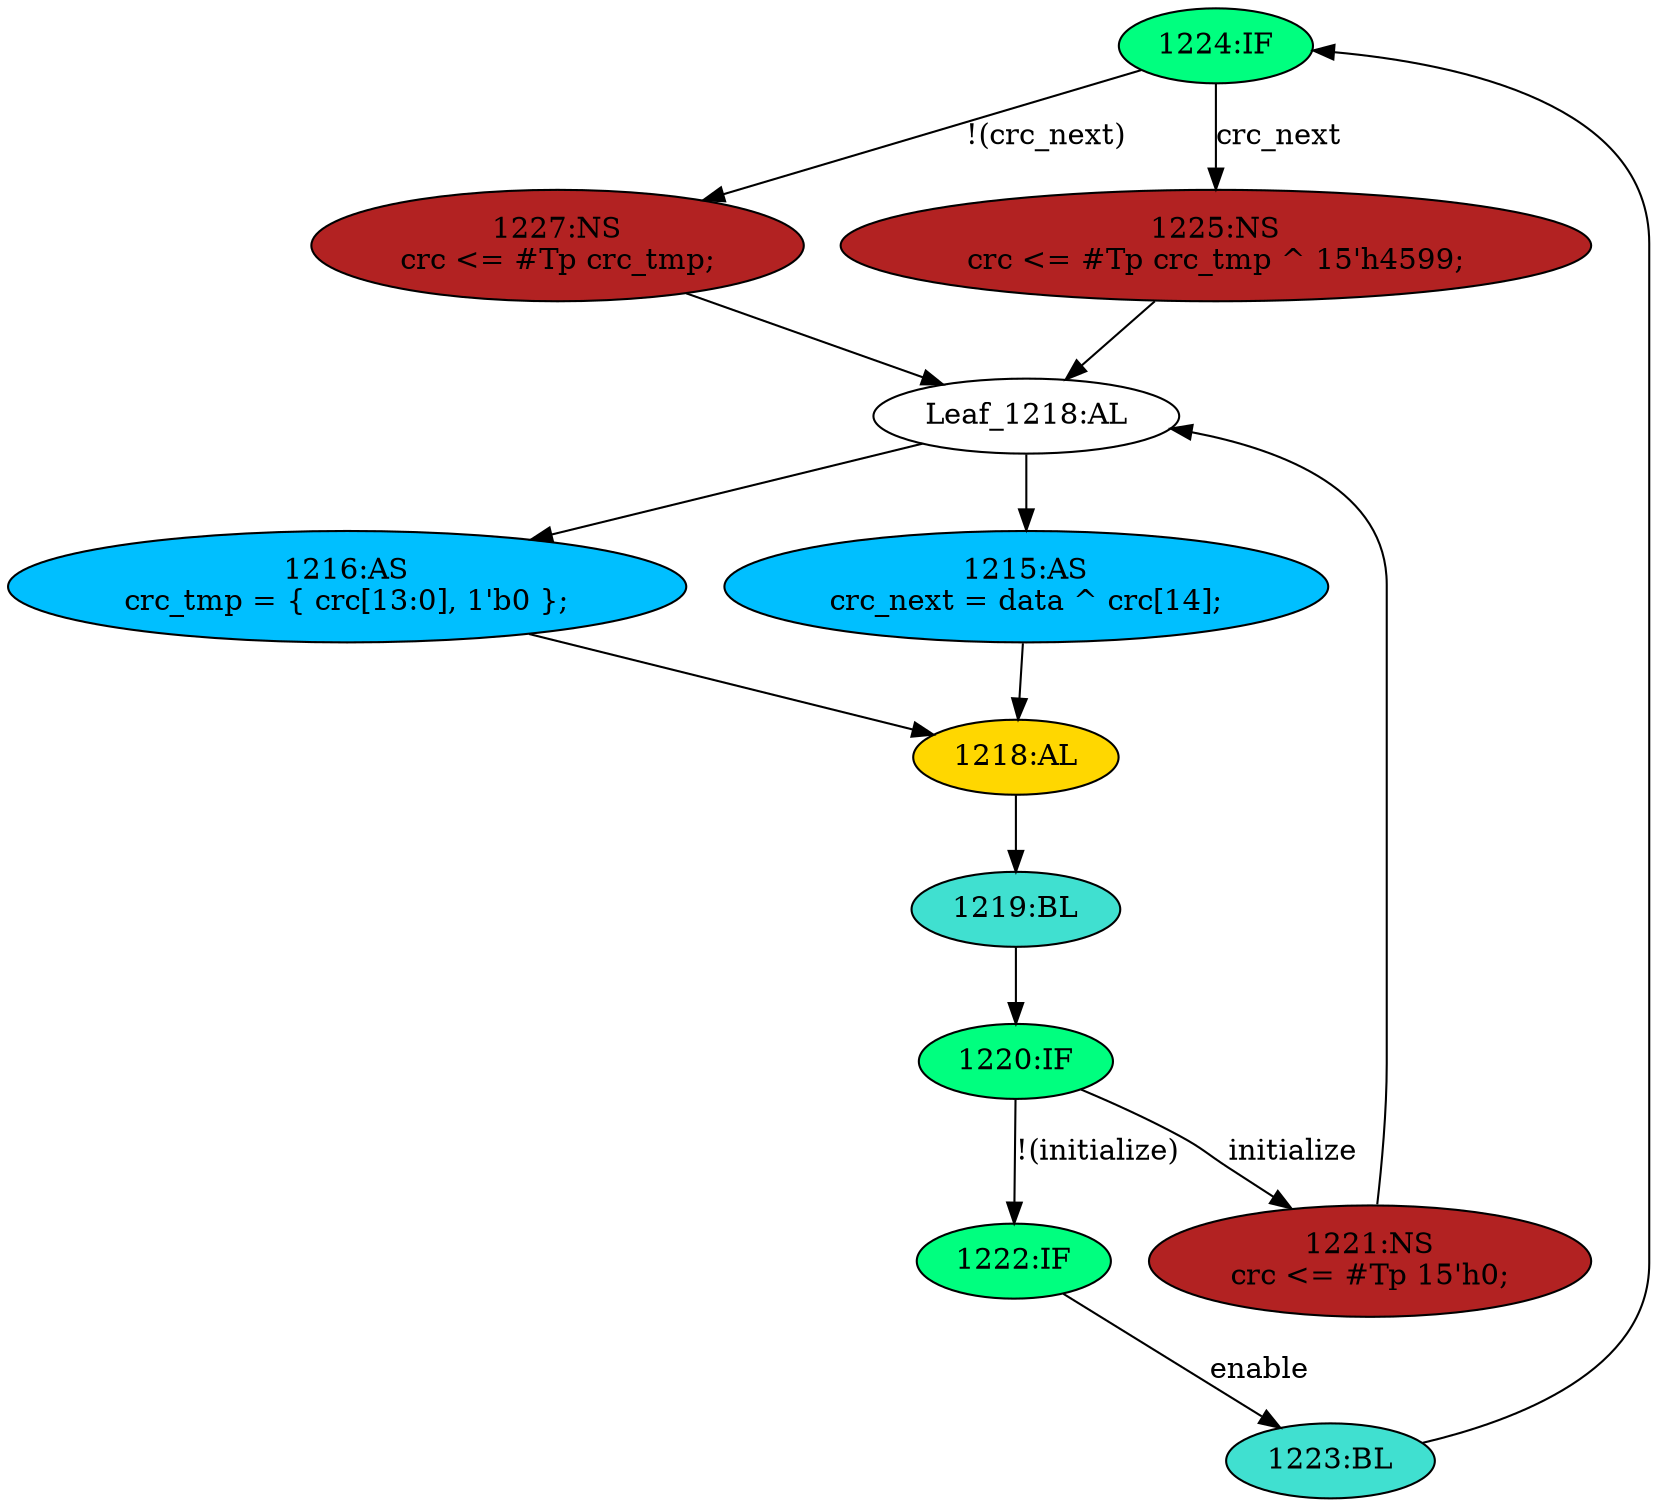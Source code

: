 strict digraph "compose( ,  )" {
	node [label="\N"];
	"1224:IF"	 [ast="<pyverilog.vparser.ast.IfStatement object at 0x7f44d5e5ab10>",
		fillcolor=springgreen,
		label="1224:IF",
		statements="[]",
		style=filled,
		typ=IfStatement];
	"1227:NS"	 [ast="<pyverilog.vparser.ast.NonblockingSubstitution object at 0x7f44d5e5ad10>",
		fillcolor=firebrick,
		label="1227:NS
crc <= #Tp crc_tmp;",
		statements="[<pyverilog.vparser.ast.NonblockingSubstitution object at 0x7f44d5e5ad10>]",
		style=filled,
		typ=NonblockingSubstitution];
	"1224:IF" -> "1227:NS"	 [cond="['crc_next']",
		label="!(crc_next)",
		lineno=1224];
	"1225:NS"	 [ast="<pyverilog.vparser.ast.NonblockingSubstitution object at 0x7f44d5e5ab50>",
		fillcolor=firebrick,
		label="1225:NS
crc <= #Tp crc_tmp ^ 15'h4599;",
		statements="[<pyverilog.vparser.ast.NonblockingSubstitution object at 0x7f44d5e5ab50>]",
		style=filled,
		typ=NonblockingSubstitution];
	"1224:IF" -> "1225:NS"	 [cond="['crc_next']",
		label=crc_next,
		lineno=1224];
	"1223:BL"	 [ast="<pyverilog.vparser.ast.Block object at 0x7f44d5e5a850>",
		fillcolor=turquoise,
		label="1223:BL",
		statements="[]",
		style=filled,
		typ=Block];
	"1223:BL" -> "1224:IF"	 [cond="[]",
		lineno=None];
	"Leaf_1218:AL"	 [def_var="['crc']",
		label="Leaf_1218:AL"];
	"1227:NS" -> "Leaf_1218:AL"	 [cond="[]",
		lineno=None];
	"1218:AL"	 [ast="<pyverilog.vparser.ast.Always object at 0x7f44d5e5a450>",
		clk_sens=True,
		fillcolor=gold,
		label="1218:AL",
		sens="['clk']",
		statements="[]",
		style=filled,
		typ=Always,
		use_var="['initialize', 'enable', 'crc_next', 'crc_tmp']"];
	"1219:BL"	 [ast="<pyverilog.vparser.ast.Block object at 0x7f44d5e5a490>",
		fillcolor=turquoise,
		label="1219:BL",
		statements="[]",
		style=filled,
		typ=Block];
	"1218:AL" -> "1219:BL"	 [cond="[]",
		lineno=None];
	"1216:AS"	 [ast="<pyverilog.vparser.ast.Assign object at 0x7f44d5e5a290>",
		def_var="['crc_tmp']",
		fillcolor=deepskyblue,
		label="1216:AS
crc_tmp = { crc[13:0], 1'b0 };",
		statements="[]",
		style=filled,
		typ=Assign,
		use_var="['crc']"];
	"1216:AS" -> "1218:AL";
	"1215:AS"	 [ast="<pyverilog.vparser.ast.Assign object at 0x7f44d5e5a050>",
		def_var="['crc_next']",
		fillcolor=deepskyblue,
		label="1215:AS
crc_next = data ^ crc[14];",
		statements="[]",
		style=filled,
		typ=Assign,
		use_var="['data', 'crc']"];
	"1215:AS" -> "1218:AL";
	"1220:IF"	 [ast="<pyverilog.vparser.ast.IfStatement object at 0x7f44d5e5a690>",
		fillcolor=springgreen,
		label="1220:IF",
		statements="[]",
		style=filled,
		typ=IfStatement];
	"1219:BL" -> "1220:IF"	 [cond="[]",
		lineno=None];
	"1222:IF"	 [ast="<pyverilog.vparser.ast.IfStatement object at 0x7f44d5e5a810>",
		fillcolor=springgreen,
		label="1222:IF",
		statements="[]",
		style=filled,
		typ=IfStatement];
	"1222:IF" -> "1223:BL"	 [cond="['enable']",
		label=enable,
		lineno=1222];
	"1220:IF" -> "1222:IF"	 [cond="['initialize']",
		label="!(initialize)",
		lineno=1220];
	"1221:NS"	 [ast="<pyverilog.vparser.ast.NonblockingSubstitution object at 0x7f44d5e5a650>",
		fillcolor=firebrick,
		label="1221:NS
crc <= #Tp 15'h0;",
		statements="[<pyverilog.vparser.ast.NonblockingSubstitution object at 0x7f44d5e5a650>]",
		style=filled,
		typ=NonblockingSubstitution];
	"1220:IF" -> "1221:NS"	 [cond="['initialize']",
		label=initialize,
		lineno=1220];
	"1225:NS" -> "Leaf_1218:AL"	 [cond="[]",
		lineno=None];
	"1221:NS" -> "Leaf_1218:AL"	 [cond="[]",
		lineno=None];
	"Leaf_1218:AL" -> "1216:AS";
	"Leaf_1218:AL" -> "1215:AS";
}
